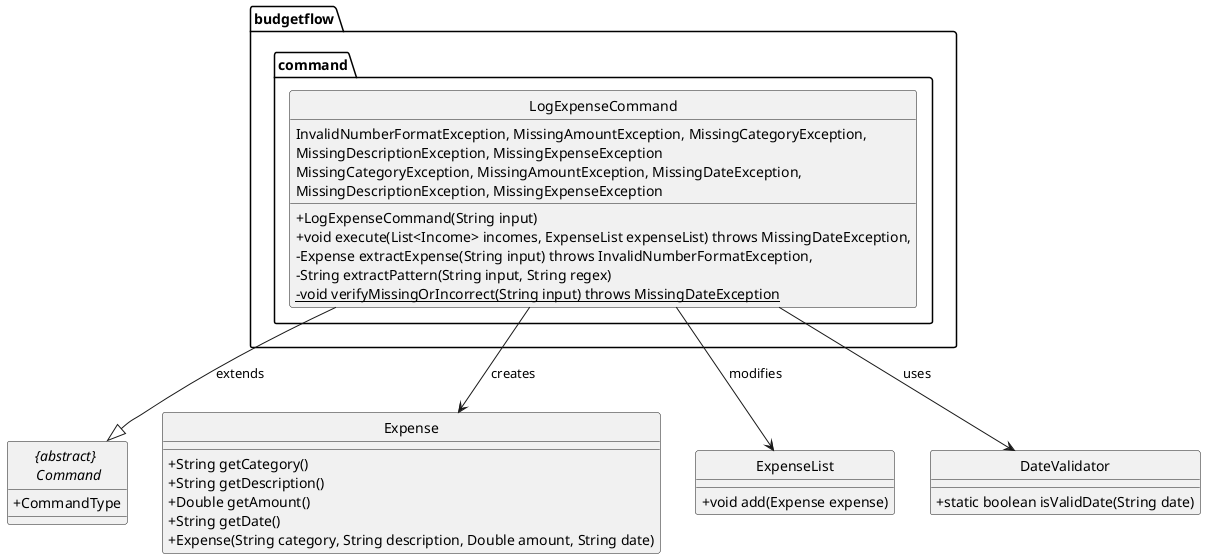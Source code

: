 @startuml

hide circle
skinparam classAttributeIconSize 0

package "budgetflow.command" {
    class LogExpenseCommand {
        + LogExpenseCommand(String input)
        + void execute(List<Income> incomes, ExpenseList expenseList) throws MissingDateException,
          InvalidNumberFormatException, MissingAmountException, MissingCategoryException,
          MissingDescriptionException, MissingExpenseException
        - Expense extractExpense(String input) throws InvalidNumberFormatException,
          MissingCategoryException, MissingAmountException, MissingDateException,
          MissingDescriptionException, MissingExpenseException
        - String extractPattern(String input, String regex)
        - {static} void verifyMissingOrIncorrect(String input) throws MissingDateException
    }
}

abstract class "{abstract} \n Command" {
    + CommandType
}

class Expense {
    + String getCategory()
    + String getDescription()
    + Double getAmount()
    + String getDate()
    + Expense(String category, String description, Double amount, String date)
}

class ExpenseList {
    + void add(Expense expense)
}

class DateValidator {
    + static boolean isValidDate(String date)
}

LogExpenseCommand --|> "{abstract} \n Command" : extends
LogExpenseCommand --> Expense : creates
LogExpenseCommand --> ExpenseList : modifies
LogExpenseCommand --> DateValidator : uses

@enduml

